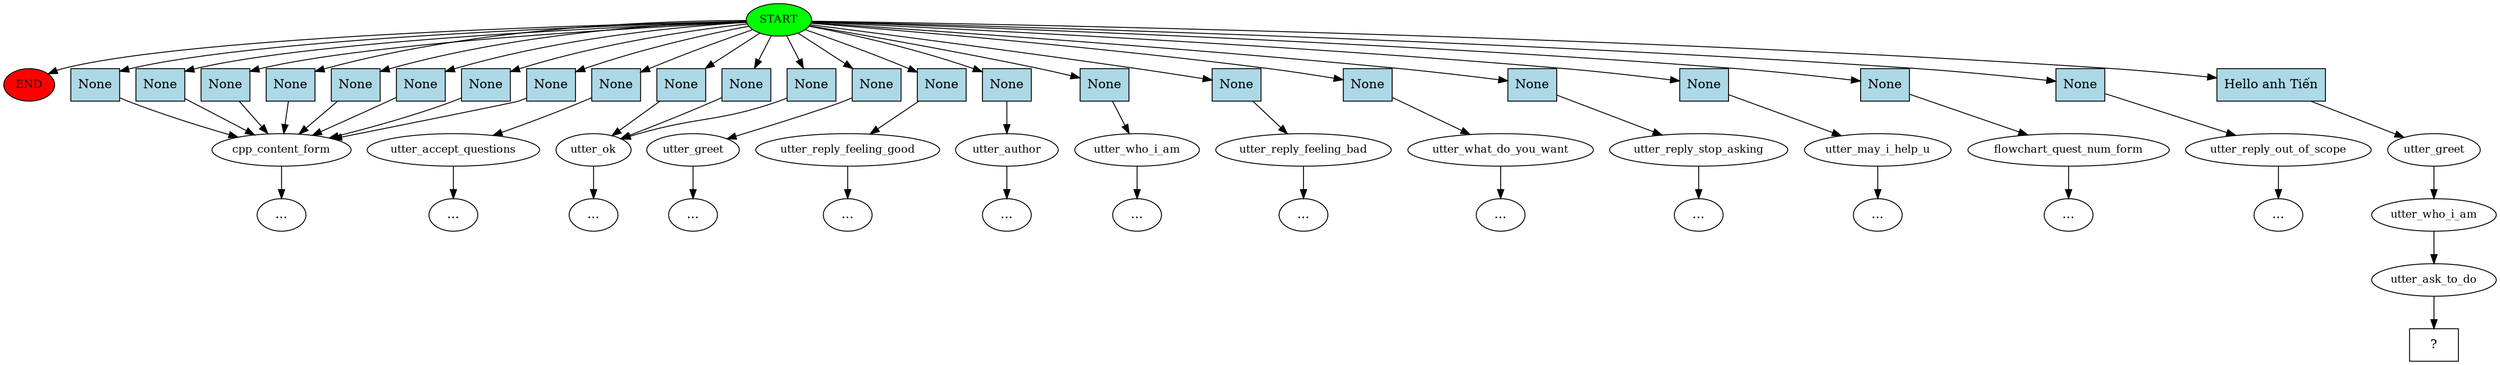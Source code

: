 digraph  {
0 [class="start active", fillcolor=green, fontsize=12, label=START, style=filled];
"-1" [class=end, fillcolor=red, fontsize=12, label=END, style=filled];
1 [class="", fontsize=12, label=cpp_content_form];
3 [class="", fontsize=12, label=utter_accept_questions];
5 [class="", fontsize=12, label=utter_ok];
7 [class="", fontsize=12, label=utter_greet];
14 [class="", fontsize=12, label=utter_reply_feeling_good];
"-16" [class=ellipsis, label="..."];
15 [class="", fontsize=12, label=utter_author];
"-17" [class=ellipsis, label="..."];
16 [class="", fontsize=12, label=utter_who_i_am];
"-18" [class=ellipsis, label="..."];
17 [class="", fontsize=12, label=utter_reply_feeling_bad];
"-20" [class=ellipsis, label="..."];
19 [class="", fontsize=12, label=utter_what_do_you_want];
"-21" [class=ellipsis, label="..."];
21 [class="", fontsize=12, label=utter_reply_stop_asking];
"-23" [class=ellipsis, label="..."];
22 [class="", fontsize=12, label=utter_may_i_help_u];
"-24" [class=ellipsis, label="..."];
"-63" [class=ellipsis, label="..."];
68 [class="", fontsize=12, label=flowchart_quest_num_form];
"-70" [class=ellipsis, label="..."];
"-73" [class=ellipsis, label="..."];
72 [class="", fontsize=12, label=utter_reply_out_of_scope];
"-74" [class=ellipsis, label="..."];
"-87" [class=ellipsis, label="..."];
"-88" [class=ellipsis, label="..."];
87 [class=active, fontsize=12, label=utter_greet];
88 [class=active, fontsize=12, label=utter_who_i_am];
89 [class=active, fontsize=12, label=utter_ask_to_do];
90 [class="intent dashed active", label="  ?  ", shape=rect];
91 [class=intent, fillcolor=lightblue, label=None, shape=rect, style=filled];
92 [class=intent, fillcolor=lightblue, label=None, shape=rect, style=filled];
93 [class=intent, fillcolor=lightblue, label=None, shape=rect, style=filled];
94 [class=intent, fillcolor=lightblue, label=None, shape=rect, style=filled];
95 [class=intent, fillcolor=lightblue, label=None, shape=rect, style=filled];
96 [class=intent, fillcolor=lightblue, label=None, shape=rect, style=filled];
97 [class=intent, fillcolor=lightblue, label=None, shape=rect, style=filled];
98 [class=intent, fillcolor=lightblue, label=None, shape=rect, style=filled];
99 [class=intent, fillcolor=lightblue, label=None, shape=rect, style=filled];
100 [class=intent, fillcolor=lightblue, label=None, shape=rect, style=filled];
101 [class=intent, fillcolor=lightblue, label=None, shape=rect, style=filled];
102 [class=intent, fillcolor=lightblue, label=None, shape=rect, style=filled];
103 [class=intent, fillcolor=lightblue, label=None, shape=rect, style=filled];
104 [class=intent, fillcolor=lightblue, label=None, shape=rect, style=filled];
105 [class=intent, fillcolor=lightblue, label=None, shape=rect, style=filled];
106 [class=intent, fillcolor=lightblue, label=None, shape=rect, style=filled];
107 [class=intent, fillcolor=lightblue, label=None, shape=rect, style=filled];
108 [class=intent, fillcolor=lightblue, label=None, shape=rect, style=filled];
109 [class=intent, fillcolor=lightblue, label=None, shape=rect, style=filled];
110 [class=intent, fillcolor=lightblue, label=None, shape=rect, style=filled];
111 [class=intent, fillcolor=lightblue, label=None, shape=rect, style=filled];
112 [class=intent, fillcolor=lightblue, label=None, shape=rect, style=filled];
113 [class="intent active", fillcolor=lightblue, label="Hello anh Tiến", shape=rect, style=filled];
0 -> "-1"  [class="", key=NONE, label=""];
0 -> 91  [class="", key=0];
0 -> 92  [class="", key=0];
0 -> 93  [class="", key=0];
0 -> 94  [class="", key=0];
0 -> 95  [class="", key=0];
0 -> 96  [class="", key=0];
0 -> 97  [class="", key=0];
0 -> 98  [class="", key=0];
0 -> 99  [class="", key=0];
0 -> 100  [class="", key=0];
0 -> 101  [class="", key=0];
0 -> 102  [class="", key=0];
0 -> 103  [class="", key=0];
0 -> 104  [class="", key=0];
0 -> 105  [class="", key=0];
0 -> 106  [class="", key=0];
0 -> 107  [class="", key=0];
0 -> 108  [class="", key=0];
0 -> 109  [class="", key=0];
0 -> 110  [class="", key=0];
0 -> 111  [class="", key=0];
0 -> 112  [class="", key=0];
0 -> 113  [class=active, key=0];
1 -> "-87"  [class="", key=NONE, label=""];
3 -> "-63"  [class="", key=NONE, label=""];
5 -> "-73"  [class="", key=NONE, label=""];
7 -> "-88"  [class="", key=NONE, label=""];
14 -> "-16"  [class="", key=NONE, label=""];
15 -> "-17"  [class="", key=NONE, label=""];
16 -> "-18"  [class="", key=NONE, label=""];
17 -> "-20"  [class="", key=NONE, label=""];
19 -> "-21"  [class="", key=NONE, label=""];
21 -> "-23"  [class="", key=NONE, label=""];
22 -> "-24"  [class="", key=NONE, label=""];
68 -> "-70"  [class="", key=NONE, label=""];
72 -> "-74"  [class="", key=NONE, label=""];
87 -> 88  [class=active, key=NONE, label=""];
88 -> 89  [class=active, key=NONE, label=""];
89 -> 90  [class=active, key=NONE, label=""];
91 -> 1  [class="", key=0];
92 -> 1  [class="", key=0];
93 -> 1  [class="", key=0];
94 -> 1  [class="", key=0];
95 -> 1  [class="", key=0];
96 -> 1  [class="", key=0];
97 -> 1  [class="", key=0];
98 -> 1  [class="", key=0];
99 -> 3  [class="", key=0];
100 -> 5  [class="", key=0];
101 -> 5  [class="", key=0];
102 -> 5  [class="", key=0];
103 -> 7  [class="", key=0];
104 -> 14  [class="", key=0];
105 -> 15  [class="", key=0];
106 -> 16  [class="", key=0];
107 -> 17  [class="", key=0];
108 -> 19  [class="", key=0];
109 -> 21  [class="", key=0];
110 -> 22  [class="", key=0];
111 -> 68  [class="", key=0];
112 -> 72  [class="", key=0];
113 -> 87  [class=active, key=0];
}
